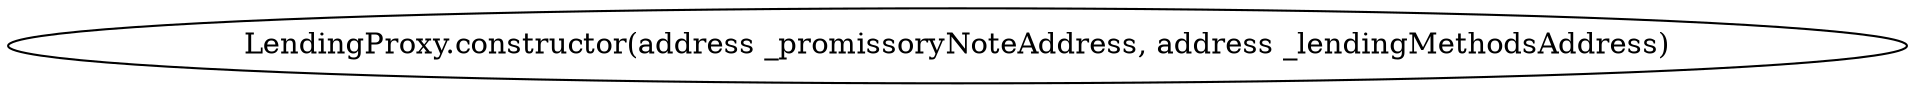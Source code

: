 digraph "" {
	graph [bb="0,0,768.13,36"];
	node [label="\N"];
	"LendingProxy.constructor(address _promissoryNoteAddress, address _lendingMethodsAddress)"	 [height=0.5,
		pos="384.06,18",
		width=10.668];
}
digraph "" {
	graph [bb="0,0,768.13,36"];
	node [label="\N"];
	"LendingProxy.constructor(address _promissoryNoteAddress, address _lendingMethodsAddress)"	 [height=0.5,
		pos="384.06,18",
		width=10.668];
}
